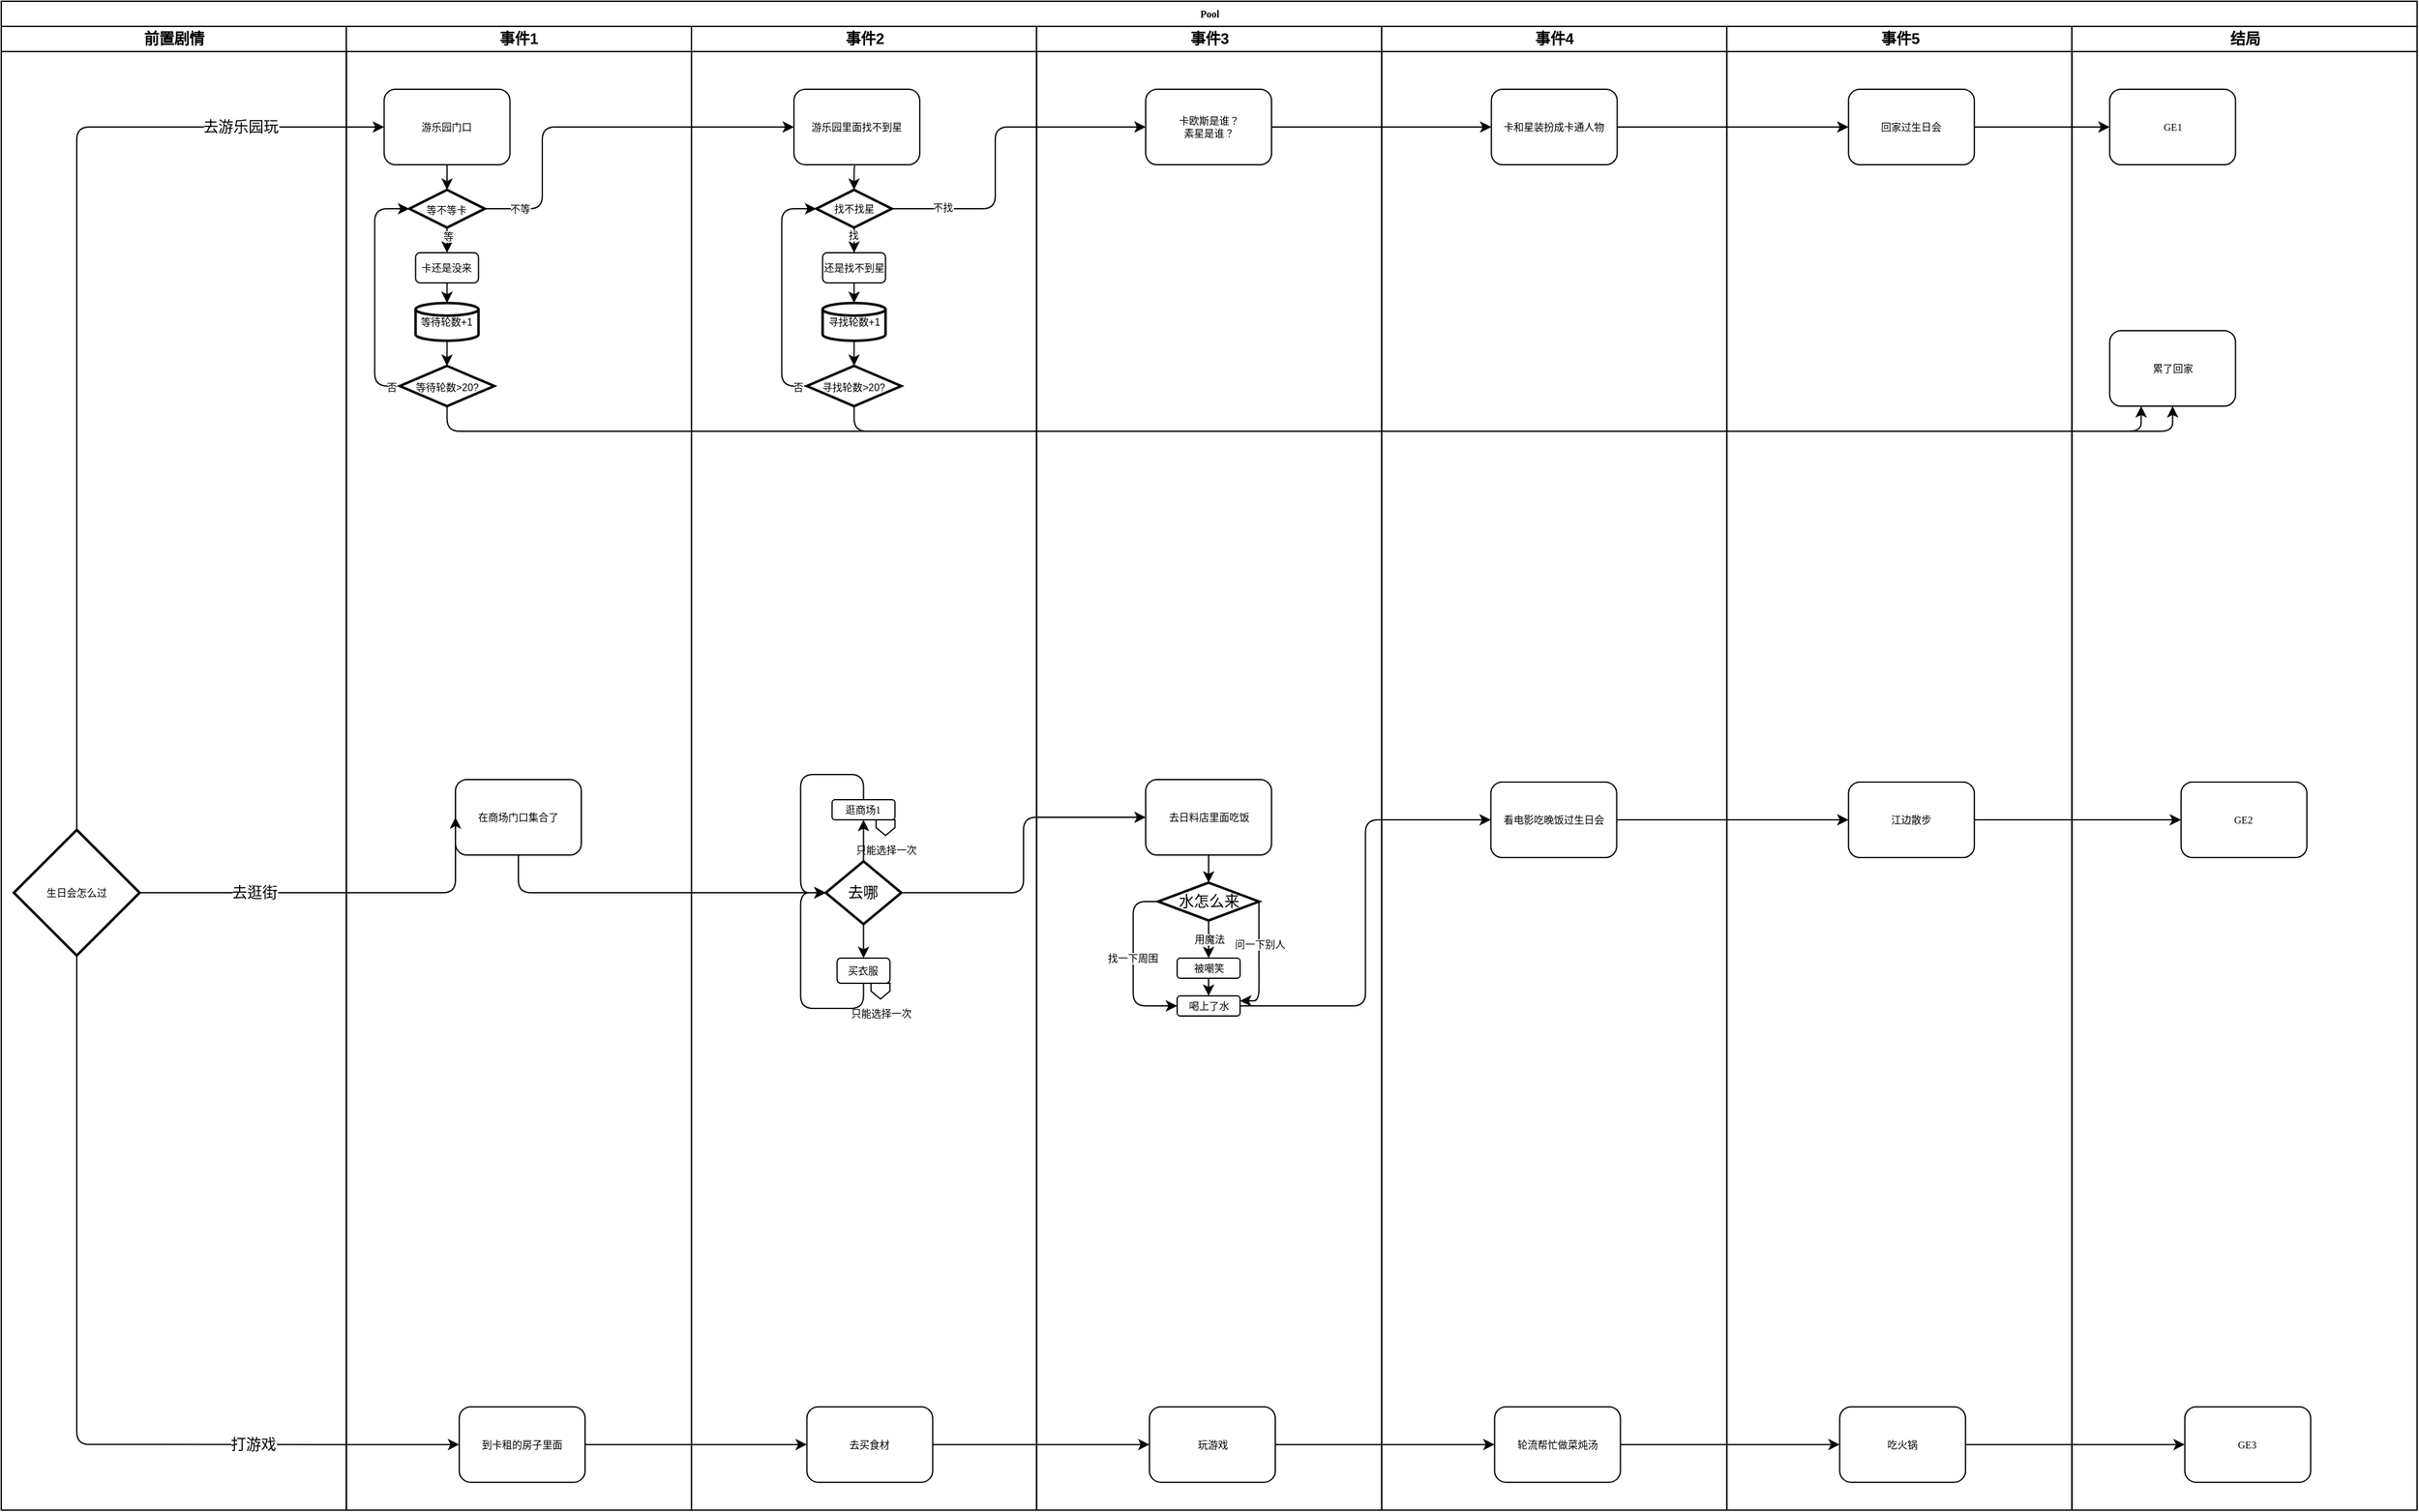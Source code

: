 <mxfile version="13.8.5" type="google"><diagram name="Page-1" id="74e2e168-ea6b-b213-b513-2b3c1d86103e"><mxGraphModel dx="677" dy="377" grid="1" gridSize="10" guides="1" tooltips="1" connect="1" arrows="1" fold="1" page="1" pageScale="1" pageWidth="1920" pageHeight="1200" math="0" shadow="0"><root><mxCell id="0"/><mxCell id="1" parent="0"/><mxCell id="77e6c97f196da883-1" value="Pool" style="swimlane;html=1;childLayout=stackLayout;startSize=20;rounded=0;shadow=0;labelBackgroundColor=none;strokeWidth=1;fontFamily=Verdana;fontSize=8;align=center;movable=1;cloneable=0;deletable=0;comic=0;backgroundOutline=0;" parent="1" vertex="1"><mxGeometry width="1920" height="1200" as="geometry"><mxRectangle x="70" y="10" width="50" height="20" as="alternateBounds"/></mxGeometry></mxCell><mxCell id="O-KQYWTBdXET9gF7mg-t-3" value="前置剧情" style="swimlane;html=1;startSize=20;movable=1;cloneable=0;deletable=0;comic=0;backgroundOutline=0;" vertex="1" parent="77e6c97f196da883-1"><mxGeometry y="20" width="274.28" height="1180" as="geometry"><mxRectangle x="80" y="30" width="30" height="730" as="alternateBounds"/></mxGeometry></mxCell><mxCell id="O-KQYWTBdXET9gF7mg-t-102" value="生日会怎么过" style="strokeWidth=2;html=1;shape=mxgraph.flowchart.decision;whiteSpace=wrap;rounded=0;sketch=0;fontSize=8;movable=1;cloneable=0;deletable=0;comic=0;backgroundOutline=0;" vertex="1" parent="O-KQYWTBdXET9gF7mg-t-3"><mxGeometry x="10" y="639" width="100" height="100" as="geometry"/></mxCell><mxCell id="77e6c97f196da883-2" value="事件1" style="swimlane;html=1;startSize=20;movable=1;cloneable=0;deletable=0;comic=0;backgroundOutline=0;" parent="77e6c97f196da883-1" vertex="1"><mxGeometry x="274.28" y="20" width="274.28" height="1180" as="geometry"><mxRectangle y="20" width="30" height="730" as="alternateBounds"/></mxGeometry></mxCell><mxCell id="O-KQYWTBdXET9gF7mg-t-28" style="edgeStyle=orthogonalEdgeStyle;curved=0;rounded=1;sketch=0;orthogonalLoop=1;jettySize=auto;html=1;entryX=0.5;entryY=0;entryDx=0;entryDy=0;entryPerimeter=0;movable=1;cloneable=0;deletable=0;comic=0;backgroundOutline=0;" edge="1" parent="77e6c97f196da883-2" source="77e6c97f196da883-8" target="O-KQYWTBdXET9gF7mg-t-27"><mxGeometry relative="1" as="geometry"/></mxCell><mxCell id="77e6c97f196da883-8" value="游乐园门口" style="rounded=1;whiteSpace=wrap;html=1;shadow=0;labelBackgroundColor=none;strokeWidth=1;fontFamily=Verdana;fontSize=8;align=center;movable=1;cloneable=0;deletable=0;comic=0;backgroundOutline=0;" parent="77e6c97f196da883-2" vertex="1"><mxGeometry x="30" y="50" width="100" height="60" as="geometry"/></mxCell><mxCell id="77e6c97f196da883-9" value="在商场门口集合了" style="rounded=1;whiteSpace=wrap;html=1;shadow=0;labelBackgroundColor=none;strokeWidth=1;fontFamily=Verdana;fontSize=8;align=center;movable=1;cloneable=0;deletable=0;comic=0;backgroundOutline=0;" parent="77e6c97f196da883-2" vertex="1"><mxGeometry x="86.72" y="599" width="100" height="60" as="geometry"/></mxCell><mxCell id="O-KQYWTBdXET9gF7mg-t-18" value="到卡租的房子里面" style="rounded=1;whiteSpace=wrap;html=1;shadow=0;labelBackgroundColor=none;strokeWidth=1;fontFamily=Verdana;fontSize=8;align=center;movable=1;cloneable=0;deletable=0;comic=0;backgroundOutline=0;" vertex="1" parent="77e6c97f196da883-2"><mxGeometry x="89.71" y="1097.83" width="100" height="60" as="geometry"/></mxCell><mxCell id="O-KQYWTBdXET9gF7mg-t-88" style="edgeStyle=orthogonalEdgeStyle;curved=0;rounded=1;sketch=0;orthogonalLoop=1;jettySize=auto;html=1;exitX=0.5;exitY=1;exitDx=0;exitDy=0;exitPerimeter=0;entryX=0.5;entryY=0;entryDx=0;entryDy=0;fontSize=8;movable=1;cloneable=0;deletable=0;comic=0;backgroundOutline=0;" edge="1" parent="77e6c97f196da883-2"><mxGeometry relative="1" as="geometry"><mxPoint x="80" y="160.0" as="sourcePoint"/><mxPoint x="80" y="180.0" as="targetPoint"/></mxGeometry></mxCell><mxCell id="O-KQYWTBdXET9gF7mg-t-89" value="等" style="edgeLabel;html=1;align=center;verticalAlign=middle;resizable=0;points=[];fontSize=8;movable=1;cloneable=0;deletable=0;comic=0;backgroundOutline=0;" vertex="1" connectable="0" parent="O-KQYWTBdXET9gF7mg-t-88"><mxGeometry x="-0.293" y="1" relative="1" as="geometry"><mxPoint x="-1" as="offset"/></mxGeometry></mxCell><mxCell id="O-KQYWTBdXET9gF7mg-t-27" value="&lt;font style=&quot;font-size: 8px&quot;&gt;等不等卡&lt;/font&gt;" style="strokeWidth=2;html=1;shape=mxgraph.flowchart.decision;whiteSpace=wrap;rounded=0;sketch=0;movable=1;cloneable=0;deletable=0;comic=0;backgroundOutline=0;" vertex="1" parent="77e6c97f196da883-2"><mxGeometry x="50" y="130" width="60" height="30" as="geometry"/></mxCell><mxCell id="O-KQYWTBdXET9gF7mg-t-65" style="edgeStyle=orthogonalEdgeStyle;curved=0;rounded=1;sketch=0;orthogonalLoop=1;jettySize=auto;html=1;exitX=0.5;exitY=1;exitDx=0;exitDy=0;entryX=0.5;entryY=0;entryDx=0;entryDy=0;entryPerimeter=0;fontSize=8;movable=1;cloneable=0;deletable=0;comic=0;backgroundOutline=0;" edge="1" parent="77e6c97f196da883-2" source="O-KQYWTBdXET9gF7mg-t-37" target="O-KQYWTBdXET9gF7mg-t-63"><mxGeometry relative="1" as="geometry"/></mxCell><mxCell id="O-KQYWTBdXET9gF7mg-t-37" value="卡还是没来" style="rounded=1;whiteSpace=wrap;html=1;shadow=0;labelBackgroundColor=none;strokeWidth=1;fontFamily=Verdana;fontSize=8;align=center;movable=1;cloneable=0;deletable=0;comic=0;backgroundOutline=0;" vertex="1" parent="77e6c97f196da883-2"><mxGeometry x="55" y="180" width="50" height="24" as="geometry"/></mxCell><mxCell id="O-KQYWTBdXET9gF7mg-t-71" style="edgeStyle=orthogonalEdgeStyle;curved=0;rounded=1;sketch=0;orthogonalLoop=1;jettySize=auto;html=1;exitX=0.5;exitY=1;exitDx=0;exitDy=0;exitPerimeter=0;entryX=0.5;entryY=0;entryDx=0;entryDy=0;entryPerimeter=0;fontSize=8;movable=1;cloneable=0;deletable=0;comic=0;backgroundOutline=0;" edge="1" parent="77e6c97f196da883-2" source="O-KQYWTBdXET9gF7mg-t-63" target="O-KQYWTBdXET9gF7mg-t-69"><mxGeometry relative="1" as="geometry"/></mxCell><mxCell id="O-KQYWTBdXET9gF7mg-t-63" value="等待轮数+1" style="strokeWidth=2;html=1;shape=mxgraph.flowchart.database;whiteSpace=wrap;rounded=0;sketch=0;fontSize=8;movable=1;cloneable=0;deletable=0;comic=0;backgroundOutline=0;" vertex="1" parent="77e6c97f196da883-2"><mxGeometry x="55" y="220" width="50" height="30" as="geometry"/></mxCell><mxCell id="O-KQYWTBdXET9gF7mg-t-72" style="edgeStyle=orthogonalEdgeStyle;curved=0;rounded=1;sketch=0;orthogonalLoop=1;jettySize=auto;html=1;exitX=0;exitY=0.5;exitDx=0;exitDy=0;exitPerimeter=0;entryX=0;entryY=0.5;entryDx=0;entryDy=0;entryPerimeter=0;fontSize=8;movable=1;cloneable=0;deletable=0;comic=0;backgroundOutline=0;" edge="1" parent="77e6c97f196da883-2" source="O-KQYWTBdXET9gF7mg-t-69" target="O-KQYWTBdXET9gF7mg-t-27"><mxGeometry relative="1" as="geometry"/></mxCell><mxCell id="O-KQYWTBdXET9gF7mg-t-73" value="否" style="edgeLabel;html=1;align=center;verticalAlign=middle;resizable=0;points=[];fontSize=8;movable=1;cloneable=0;deletable=0;comic=0;backgroundOutline=0;" vertex="1" connectable="0" parent="O-KQYWTBdXET9gF7mg-t-72"><mxGeometry x="-0.922" y="1" relative="1" as="geometry"><mxPoint as="offset"/></mxGeometry></mxCell><mxCell id="O-KQYWTBdXET9gF7mg-t-69" value="&lt;font style=&quot;font-size: 8px&quot;&gt;等待轮数&amp;gt;20?&lt;/font&gt;" style="strokeWidth=2;html=1;shape=mxgraph.flowchart.decision;whiteSpace=wrap;rounded=0;sketch=0;movable=1;cloneable=0;deletable=0;comic=0;backgroundOutline=0;" vertex="1" parent="77e6c97f196da883-2"><mxGeometry x="42.5" y="270" width="75" height="32" as="geometry"/></mxCell><mxCell id="O-KQYWTBdXET9gF7mg-t-225" style="edgeStyle=orthogonalEdgeStyle;curved=0;rounded=1;sketch=0;orthogonalLoop=1;jettySize=auto;html=1;exitX=1;exitY=0.5;exitDx=0;exitDy=0;entryX=0;entryY=0.5;entryDx=0;entryDy=0;fontSize=8;movable=1;cloneable=0;deletable=0;comic=0;backgroundOutline=0;" edge="1" parent="77e6c97f196da883-1" source="O-KQYWTBdXET9gF7mg-t-18" target="O-KQYWTBdXET9gF7mg-t-19"><mxGeometry relative="1" as="geometry"/></mxCell><mxCell id="O-KQYWTBdXET9gF7mg-t-226" style="edgeStyle=orthogonalEdgeStyle;curved=0;rounded=1;sketch=0;orthogonalLoop=1;jettySize=auto;html=1;exitX=1;exitY=0.5;exitDx=0;exitDy=0;entryX=0;entryY=0.5;entryDx=0;entryDy=0;fontSize=8;movable=1;cloneable=0;deletable=0;comic=0;backgroundOutline=0;" edge="1" parent="77e6c97f196da883-1" source="O-KQYWTBdXET9gF7mg-t-19" target="O-KQYWTBdXET9gF7mg-t-20"><mxGeometry relative="1" as="geometry"/></mxCell><mxCell id="O-KQYWTBdXET9gF7mg-t-227" style="edgeStyle=orthogonalEdgeStyle;curved=0;rounded=1;sketch=0;orthogonalLoop=1;jettySize=auto;html=1;exitX=1;exitY=0.5;exitDx=0;exitDy=0;entryX=0;entryY=0.5;entryDx=0;entryDy=0;fontSize=8;movable=1;cloneable=0;deletable=0;comic=0;backgroundOutline=0;" edge="1" parent="77e6c97f196da883-1" source="O-KQYWTBdXET9gF7mg-t-20" target="O-KQYWTBdXET9gF7mg-t-21"><mxGeometry relative="1" as="geometry"/></mxCell><mxCell id="O-KQYWTBdXET9gF7mg-t-228" style="edgeStyle=orthogonalEdgeStyle;curved=0;rounded=1;sketch=0;orthogonalLoop=1;jettySize=auto;html=1;exitX=1;exitY=0.5;exitDx=0;exitDy=0;entryX=0;entryY=0.5;entryDx=0;entryDy=0;fontSize=8;movable=1;cloneable=0;deletable=0;comic=0;backgroundOutline=0;" edge="1" parent="77e6c97f196da883-1" source="O-KQYWTBdXET9gF7mg-t-21" target="O-KQYWTBdXET9gF7mg-t-22"><mxGeometry relative="1" as="geometry"/></mxCell><mxCell id="O-KQYWTBdXET9gF7mg-t-230" style="edgeStyle=orthogonalEdgeStyle;curved=0;rounded=1;sketch=0;orthogonalLoop=1;jettySize=auto;html=1;exitX=1;exitY=0.5;exitDx=0;exitDy=0;entryX=0;entryY=0.5;entryDx=0;entryDy=0;fontSize=8;movable=1;cloneable=0;deletable=0;comic=0;backgroundOutline=0;" edge="1" parent="77e6c97f196da883-1" source="O-KQYWTBdXET9gF7mg-t-22" target="O-KQYWTBdXET9gF7mg-t-229"><mxGeometry relative="1" as="geometry"/></mxCell><mxCell id="O-KQYWTBdXET9gF7mg-t-115" style="edgeStyle=orthogonalEdgeStyle;curved=0;rounded=1;sketch=0;orthogonalLoop=1;jettySize=auto;html=1;exitX=0.5;exitY=1;exitDx=0;exitDy=0;entryX=0;entryY=0.5;entryDx=0;entryDy=0;entryPerimeter=0;fontSize=8;movable=1;cloneable=0;deletable=0;comic=0;backgroundOutline=0;" edge="1" parent="77e6c97f196da883-1" source="77e6c97f196da883-9" target="O-KQYWTBdXET9gF7mg-t-109"><mxGeometry relative="1" as="geometry"/></mxCell><mxCell id="O-KQYWTBdXET9gF7mg-t-129" style="edgeStyle=orthogonalEdgeStyle;curved=0;rounded=1;sketch=0;orthogonalLoop=1;jettySize=auto;html=1;exitX=1;exitY=0.5;exitDx=0;exitDy=0;exitPerimeter=0;entryX=0;entryY=0.5;entryDx=0;entryDy=0;fontSize=8;movable=1;cloneable=0;deletable=0;comic=0;backgroundOutline=0;" edge="1" parent="77e6c97f196da883-1" source="O-KQYWTBdXET9gF7mg-t-109" target="O-KQYWTBdXET9gF7mg-t-13"><mxGeometry relative="1" as="geometry"/></mxCell><mxCell id="O-KQYWTBdXET9gF7mg-t-217" style="edgeStyle=orthogonalEdgeStyle;curved=0;rounded=1;sketch=0;orthogonalLoop=1;jettySize=auto;html=1;exitX=1;exitY=0.5;exitDx=0;exitDy=0;entryX=0;entryY=0.5;entryDx=0;entryDy=0;fontSize=8;movable=1;cloneable=0;deletable=0;comic=0;backgroundOutline=0;" edge="1" parent="77e6c97f196da883-1" source="O-KQYWTBdXET9gF7mg-t-215" target="O-KQYWTBdXET9gF7mg-t-15"><mxGeometry relative="1" as="geometry"/></mxCell><mxCell id="O-KQYWTBdXET9gF7mg-t-222" style="edgeStyle=orthogonalEdgeStyle;curved=0;rounded=1;sketch=0;orthogonalLoop=1;jettySize=auto;html=1;exitX=1;exitY=0.5;exitDx=0;exitDy=0;entryX=0;entryY=0.5;entryDx=0;entryDy=0;fontSize=8;movable=1;cloneable=0;deletable=0;comic=0;backgroundOutline=0;" edge="1" parent="77e6c97f196da883-1" source="O-KQYWTBdXET9gF7mg-t-15" target="O-KQYWTBdXET9gF7mg-t-16"><mxGeometry relative="1" as="geometry"/></mxCell><mxCell id="O-KQYWTBdXET9gF7mg-t-224" style="edgeStyle=orthogonalEdgeStyle;curved=0;rounded=1;sketch=0;orthogonalLoop=1;jettySize=auto;html=1;exitX=1;exitY=0.5;exitDx=0;exitDy=0;entryX=0;entryY=0.5;entryDx=0;entryDy=0;fontSize=8;movable=1;cloneable=0;deletable=0;comic=0;backgroundOutline=0;" edge="1" parent="77e6c97f196da883-1" source="O-KQYWTBdXET9gF7mg-t-16" target="O-KQYWTBdXET9gF7mg-t-223"><mxGeometry relative="1" as="geometry"/></mxCell><mxCell id="77e6c97f196da883-3" value="事件2" style="swimlane;html=1;startSize=20;movable=1;cloneable=0;deletable=0;comic=0;backgroundOutline=0;" parent="77e6c97f196da883-1" vertex="1"><mxGeometry x="548.56" y="20" width="274.28" height="1180" as="geometry"/></mxCell><mxCell id="77e6c97f196da883-11" value="游乐园里面找不到星" style="rounded=1;whiteSpace=wrap;html=1;shadow=0;labelBackgroundColor=none;strokeWidth=1;fontFamily=Verdana;fontSize=8;align=center;movable=1;cloneable=0;deletable=0;comic=0;backgroundOutline=0;" parent="77e6c97f196da883-3" vertex="1"><mxGeometry x="81.44" y="50" width="100" height="60" as="geometry"/></mxCell><mxCell id="O-KQYWTBdXET9gF7mg-t-19" value="去买食材" style="rounded=1;whiteSpace=wrap;html=1;shadow=0;labelBackgroundColor=none;strokeWidth=1;fontFamily=Verdana;fontSize=8;align=center;movable=1;cloneable=0;deletable=0;comic=0;backgroundOutline=0;" vertex="1" parent="77e6c97f196da883-3"><mxGeometry x="91.71" y="1097.83" width="100" height="60" as="geometry"/></mxCell><mxCell id="O-KQYWTBdXET9gF7mg-t-141" style="edgeStyle=orthogonalEdgeStyle;curved=0;rounded=1;sketch=0;orthogonalLoop=1;jettySize=auto;html=1;exitX=0.5;exitY=0;exitDx=0;exitDy=0;exitPerimeter=0;entryX=0.5;entryY=1;entryDx=0;entryDy=0;fontSize=8;movable=1;cloneable=0;deletable=0;comic=0;backgroundOutline=0;" edge="1" parent="77e6c97f196da883-3" source="O-KQYWTBdXET9gF7mg-t-109" target="O-KQYWTBdXET9gF7mg-t-14"><mxGeometry relative="1" as="geometry"/></mxCell><mxCell id="O-KQYWTBdXET9gF7mg-t-142" style="edgeStyle=orthogonalEdgeStyle;curved=0;rounded=1;sketch=0;orthogonalLoop=1;jettySize=auto;html=1;exitX=0.5;exitY=1;exitDx=0;exitDy=0;exitPerimeter=0;entryX=0.5;entryY=0;entryDx=0;entryDy=0;fontSize=8;movable=1;cloneable=0;deletable=0;comic=0;backgroundOutline=0;" edge="1" parent="77e6c97f196da883-3" source="O-KQYWTBdXET9gF7mg-t-109" target="O-KQYWTBdXET9gF7mg-t-124"><mxGeometry relative="1" as="geometry"/></mxCell><mxCell id="O-KQYWTBdXET9gF7mg-t-109" value="去哪" style="strokeWidth=2;html=1;shape=mxgraph.flowchart.decision;whiteSpace=wrap;rounded=0;sketch=0;movable=1;cloneable=0;deletable=0;comic=0;backgroundOutline=0;" vertex="1" parent="77e6c97f196da883-3"><mxGeometry x="106.72" y="664" width="60" height="50" as="geometry"/></mxCell><mxCell id="O-KQYWTBdXET9gF7mg-t-143" style="edgeStyle=orthogonalEdgeStyle;curved=0;rounded=1;sketch=0;orthogonalLoop=1;jettySize=auto;html=1;exitX=0.5;exitY=0;exitDx=0;exitDy=0;entryX=0;entryY=0.5;entryDx=0;entryDy=0;entryPerimeter=0;fontSize=8;movable=1;cloneable=0;deletable=0;comic=0;backgroundOutline=0;" edge="1" parent="77e6c97f196da883-3" source="O-KQYWTBdXET9gF7mg-t-14" target="O-KQYWTBdXET9gF7mg-t-109"><mxGeometry relative="1" as="geometry"><Array as="points"><mxPoint x="136.72" y="595"/><mxPoint x="86.72" y="595"/><mxPoint x="86.72" y="689"/></Array></mxGeometry></mxCell><mxCell id="O-KQYWTBdXET9gF7mg-t-14" value="&lt;div&gt;逛商场1&lt;/div&gt;" style="rounded=1;whiteSpace=wrap;html=1;shadow=0;labelBackgroundColor=none;strokeWidth=1;fontFamily=Verdana;fontSize=8;align=center;movable=1;cloneable=0;deletable=0;comic=0;backgroundOutline=0;" vertex="1" parent="77e6c97f196da883-3"><mxGeometry x="111.72" y="615" width="50" height="16" as="geometry"/></mxCell><mxCell id="O-KQYWTBdXET9gF7mg-t-124" value="买衣服" style="rounded=1;whiteSpace=wrap;html=1;shadow=0;labelBackgroundColor=none;strokeWidth=1;fontFamily=Verdana;fontSize=8;align=center;movable=1;cloneable=0;deletable=0;comic=0;backgroundOutline=0;" vertex="1" parent="77e6c97f196da883-3"><mxGeometry x="115.72" y="741" width="42" height="20" as="geometry"/></mxCell><mxCell id="O-KQYWTBdXET9gF7mg-t-137" style="edgeStyle=orthogonalEdgeStyle;curved=0;rounded=1;sketch=0;orthogonalLoop=1;jettySize=auto;html=1;exitX=0.5;exitY=1;exitDx=0;exitDy=0;entryX=0;entryY=0.5;entryDx=0;entryDy=0;entryPerimeter=0;fontSize=8;movable=1;cloneable=0;deletable=0;comic=0;backgroundOutline=0;" edge="1" parent="77e6c97f196da883-3" source="O-KQYWTBdXET9gF7mg-t-124" target="O-KQYWTBdXET9gF7mg-t-109"><mxGeometry relative="1" as="geometry"/></mxCell><mxCell id="O-KQYWTBdXET9gF7mg-t-145" value="只能选择一次" style="verticalLabelPosition=bottom;verticalAlign=top;html=1;shape=offPageConnector;rounded=0;size=0.5;sketch=0;fontSize=8;rotation=0;movable=1;cloneable=0;deletable=0;comic=0;backgroundOutline=0;" vertex="1" parent="77e6c97f196da883-3"><mxGeometry x="146.72" y="631" width="15" height="12.5" as="geometry"/></mxCell><mxCell id="O-KQYWTBdXET9gF7mg-t-146" value="只能选择一次" style="verticalLabelPosition=bottom;verticalAlign=top;html=1;shape=offPageConnector;rounded=0;size=0.5;sketch=0;fontSize=8;rotation=0;movable=1;cloneable=0;deletable=0;comic=0;backgroundOutline=0;" vertex="1" parent="77e6c97f196da883-3"><mxGeometry x="142.72" y="761" width="15" height="12.5" as="geometry"/></mxCell><mxCell id="O-KQYWTBdXET9gF7mg-t-77" value="找不找星" style="strokeWidth=2;html=1;shape=mxgraph.flowchart.decision;whiteSpace=wrap;rounded=0;sketch=0;fontSize=8;movable=1;cloneable=0;deletable=0;comic=0;backgroundOutline=0;" vertex="1" parent="77e6c97f196da883-3"><mxGeometry x="99.21" y="130" width="60" height="30" as="geometry"/></mxCell><mxCell id="O-KQYWTBdXET9gF7mg-t-79" value="还是找不到星" style="rounded=1;whiteSpace=wrap;html=1;shadow=0;labelBackgroundColor=none;strokeWidth=1;fontFamily=Verdana;fontSize=8;align=center;movable=1;cloneable=0;deletable=0;comic=0;backgroundOutline=0;" vertex="1" parent="77e6c97f196da883-3"><mxGeometry x="104.21" y="180" width="50" height="24" as="geometry"/></mxCell><mxCell id="O-KQYWTBdXET9gF7mg-t-81" value="寻找轮数+1" style="strokeWidth=2;html=1;shape=mxgraph.flowchart.database;whiteSpace=wrap;rounded=0;sketch=0;fontSize=8;movable=1;cloneable=0;deletable=0;comic=0;backgroundOutline=0;" vertex="1" parent="77e6c97f196da883-3"><mxGeometry x="104.21" y="220" width="50" height="30" as="geometry"/></mxCell><mxCell id="O-KQYWTBdXET9gF7mg-t-84" value="&lt;font style=&quot;font-size: 8px&quot;&gt;寻找轮数&amp;gt;20?&lt;/font&gt;" style="strokeWidth=2;html=1;shape=mxgraph.flowchart.decision;whiteSpace=wrap;rounded=0;sketch=0;movable=1;cloneable=0;deletable=0;comic=0;backgroundOutline=0;" vertex="1" parent="77e6c97f196da883-3"><mxGeometry x="91.71" y="270" width="75" height="32" as="geometry"/></mxCell><mxCell id="O-KQYWTBdXET9gF7mg-t-87" style="edgeStyle=orthogonalEdgeStyle;curved=0;rounded=1;sketch=0;orthogonalLoop=1;jettySize=auto;html=1;exitX=0.5;exitY=1;exitDx=0;exitDy=0;entryX=0.5;entryY=0;entryDx=0;entryDy=0;entryPerimeter=0;fontSize=8;movable=1;cloneable=0;deletable=0;comic=0;backgroundOutline=0;" edge="1" parent="77e6c97f196da883-3" source="77e6c97f196da883-11" target="O-KQYWTBdXET9gF7mg-t-77"><mxGeometry relative="1" as="geometry"/></mxCell><mxCell id="O-KQYWTBdXET9gF7mg-t-78" style="edgeStyle=orthogonalEdgeStyle;curved=0;rounded=1;sketch=0;orthogonalLoop=1;jettySize=auto;html=1;exitX=0.5;exitY=1;exitDx=0;exitDy=0;entryX=0.5;entryY=0;entryDx=0;entryDy=0;entryPerimeter=0;fontSize=8;movable=1;cloneable=0;deletable=0;comic=0;backgroundOutline=0;" edge="1" source="O-KQYWTBdXET9gF7mg-t-79" target="O-KQYWTBdXET9gF7mg-t-81" parent="77e6c97f196da883-3"><mxGeometry relative="1" as="geometry"/></mxCell><mxCell id="O-KQYWTBdXET9gF7mg-t-80" style="edgeStyle=orthogonalEdgeStyle;curved=0;rounded=1;sketch=0;orthogonalLoop=1;jettySize=auto;html=1;exitX=0.5;exitY=1;exitDx=0;exitDy=0;exitPerimeter=0;entryX=0.5;entryY=0;entryDx=0;entryDy=0;entryPerimeter=0;fontSize=8;movable=1;cloneable=0;deletable=0;comic=0;backgroundOutline=0;" edge="1" source="O-KQYWTBdXET9gF7mg-t-81" target="O-KQYWTBdXET9gF7mg-t-84" parent="77e6c97f196da883-3"><mxGeometry relative="1" as="geometry"/></mxCell><mxCell id="O-KQYWTBdXET9gF7mg-t-82" style="edgeStyle=orthogonalEdgeStyle;curved=0;rounded=1;sketch=0;orthogonalLoop=1;jettySize=auto;html=1;exitX=0;exitY=0.5;exitDx=0;exitDy=0;exitPerimeter=0;entryX=0;entryY=0.5;entryDx=0;entryDy=0;entryPerimeter=0;fontSize=8;movable=1;cloneable=0;deletable=0;comic=0;backgroundOutline=0;" edge="1" source="O-KQYWTBdXET9gF7mg-t-84" target="O-KQYWTBdXET9gF7mg-t-77" parent="77e6c97f196da883-3"><mxGeometry relative="1" as="geometry"/></mxCell><mxCell id="O-KQYWTBdXET9gF7mg-t-83" value="否" style="edgeLabel;html=1;align=center;verticalAlign=middle;resizable=0;points=[];fontSize=8;movable=1;cloneable=0;deletable=0;comic=0;backgroundOutline=0;" vertex="1" connectable="0" parent="O-KQYWTBdXET9gF7mg-t-82"><mxGeometry x="-0.922" y="1" relative="1" as="geometry"><mxPoint as="offset"/></mxGeometry></mxCell><mxCell id="O-KQYWTBdXET9gF7mg-t-85" style="edgeStyle=orthogonalEdgeStyle;curved=0;rounded=1;sketch=0;orthogonalLoop=1;jettySize=auto;html=1;exitX=0.5;exitY=1;exitDx=0;exitDy=0;exitPerimeter=0;entryX=0.5;entryY=0;entryDx=0;entryDy=0;fontSize=8;movable=1;cloneable=0;deletable=0;comic=0;backgroundOutline=0;" edge="1" parent="77e6c97f196da883-3" source="O-KQYWTBdXET9gF7mg-t-77" target="O-KQYWTBdXET9gF7mg-t-79"><mxGeometry relative="1" as="geometry"><mxPoint x="-148.25" y="160" as="sourcePoint"/><mxPoint x="-148.25" y="201" as="targetPoint"/><Array as="points"><mxPoint x="129" y="170"/><mxPoint x="129" y="170"/></Array></mxGeometry></mxCell><mxCell id="O-KQYWTBdXET9gF7mg-t-86" value="找" style="edgeLabel;html=1;align=center;verticalAlign=middle;resizable=0;points=[];fontSize=8;movable=1;cloneable=0;deletable=0;comic=0;backgroundOutline=0;" vertex="1" connectable="0" parent="O-KQYWTBdXET9gF7mg-t-85"><mxGeometry x="-0.301" y="3" relative="1" as="geometry"><mxPoint x="-4" y="-1" as="offset"/></mxGeometry></mxCell><mxCell id="77e6c97f196da883-4" value="事件3" style="swimlane;html=1;startSize=20;movable=1;cloneable=0;deletable=0;comic=0;backgroundOutline=0;" parent="77e6c97f196da883-1" vertex="1"><mxGeometry x="822.84" y="20" width="274.28" height="1180" as="geometry"/></mxCell><mxCell id="77e6c97f196da883-12" value="&lt;div&gt;卡欧斯是谁？&lt;/div&gt;&lt;div&gt;素星是谁？&lt;br&gt;&lt;/div&gt;" style="rounded=1;whiteSpace=wrap;html=1;shadow=0;labelBackgroundColor=none;strokeWidth=1;fontFamily=Verdana;fontSize=8;align=center;movable=1;cloneable=0;deletable=0;comic=0;backgroundOutline=0;" parent="77e6c97f196da883-4" vertex="1"><mxGeometry x="86.72" y="50" width="100" height="60" as="geometry"/></mxCell><mxCell id="O-KQYWTBdXET9gF7mg-t-20" value="玩游戏" style="rounded=1;whiteSpace=wrap;html=1;shadow=0;labelBackgroundColor=none;strokeWidth=1;fontFamily=Verdana;fontSize=8;align=center;movable=1;cloneable=0;deletable=0;comic=0;backgroundOutline=0;" vertex="1" parent="77e6c97f196da883-4"><mxGeometry x="89.71" y="1097.83" width="100" height="60" as="geometry"/></mxCell><mxCell id="O-KQYWTBdXET9gF7mg-t-149" style="edgeStyle=orthogonalEdgeStyle;curved=0;rounded=1;sketch=0;orthogonalLoop=1;jettySize=auto;html=1;exitX=0.5;exitY=1;exitDx=0;exitDy=0;entryX=0.5;entryY=0;entryDx=0;entryDy=0;entryPerimeter=0;fontSize=8;movable=1;cloneable=0;deletable=0;comic=0;backgroundOutline=0;" edge="1" parent="77e6c97f196da883-4" source="O-KQYWTBdXET9gF7mg-t-13" target="O-KQYWTBdXET9gF7mg-t-148"><mxGeometry relative="1" as="geometry"/></mxCell><mxCell id="O-KQYWTBdXET9gF7mg-t-13" value="去日料店里面吃饭" style="rounded=1;whiteSpace=wrap;html=1;shadow=0;labelBackgroundColor=none;strokeWidth=1;fontFamily=Verdana;fontSize=8;align=center;movable=1;cloneable=0;deletable=0;comic=0;backgroundOutline=0;" vertex="1" parent="77e6c97f196da883-4"><mxGeometry x="86.72" y="599" width="100" height="60" as="geometry"/></mxCell><mxCell id="O-KQYWTBdXET9gF7mg-t-218" style="edgeStyle=orthogonalEdgeStyle;curved=0;rounded=1;sketch=0;orthogonalLoop=1;jettySize=auto;html=1;exitX=0;exitY=0.5;exitDx=0;exitDy=0;exitPerimeter=0;entryX=0;entryY=0.5;entryDx=0;entryDy=0;fontSize=8;movable=1;cloneable=0;deletable=0;comic=0;backgroundOutline=0;" edge="1" parent="77e6c97f196da883-4" source="O-KQYWTBdXET9gF7mg-t-148" target="O-KQYWTBdXET9gF7mg-t-215"><mxGeometry relative="1" as="geometry"/></mxCell><mxCell id="O-KQYWTBdXET9gF7mg-t-219" value="找一下周围" style="edgeLabel;html=1;align=center;verticalAlign=middle;resizable=0;points=[];fontSize=8;movable=1;cloneable=0;deletable=0;comic=0;backgroundOutline=0;" vertex="1" connectable="0" parent="O-KQYWTBdXET9gF7mg-t-218"><mxGeometry x="-0.068" y="-1" relative="1" as="geometry"><mxPoint as="offset"/></mxGeometry></mxCell><mxCell id="O-KQYWTBdXET9gF7mg-t-220" style="edgeStyle=orthogonalEdgeStyle;curved=0;rounded=1;sketch=0;orthogonalLoop=1;jettySize=auto;html=1;exitX=1;exitY=0.5;exitDx=0;exitDy=0;exitPerimeter=0;entryX=1;entryY=0.25;entryDx=0;entryDy=0;fontSize=8;movable=1;cloneable=0;deletable=0;comic=0;backgroundOutline=0;" edge="1" parent="77e6c97f196da883-4" source="O-KQYWTBdXET9gF7mg-t-148" target="O-KQYWTBdXET9gF7mg-t-215"><mxGeometry relative="1" as="geometry"><Array as="points"><mxPoint x="176.72" y="775"/></Array></mxGeometry></mxCell><mxCell id="O-KQYWTBdXET9gF7mg-t-221" value="问一下别人" style="edgeLabel;html=1;align=center;verticalAlign=middle;resizable=0;points=[];fontSize=8;movable=1;cloneable=0;deletable=0;comic=0;backgroundOutline=0;" vertex="1" connectable="0" parent="O-KQYWTBdXET9gF7mg-t-220"><mxGeometry x="-0.277" relative="1" as="geometry"><mxPoint as="offset"/></mxGeometry></mxCell><mxCell id="O-KQYWTBdXET9gF7mg-t-148" value="水怎么来" style="strokeWidth=2;html=1;shape=mxgraph.flowchart.decision;whiteSpace=wrap;rounded=0;sketch=0;movable=1;cloneable=0;deletable=0;comic=0;backgroundOutline=0;" vertex="1" parent="77e6c97f196da883-4"><mxGeometry x="96.72" y="681" width="80" height="30" as="geometry"/></mxCell><mxCell id="O-KQYWTBdXET9gF7mg-t-216" style="edgeStyle=orthogonalEdgeStyle;curved=0;rounded=1;sketch=0;orthogonalLoop=1;jettySize=auto;html=1;exitX=0.5;exitY=1;exitDx=0;exitDy=0;entryX=0.5;entryY=0;entryDx=0;entryDy=0;fontSize=8;movable=1;cloneable=0;deletable=0;comic=0;backgroundOutline=0;" edge="1" parent="77e6c97f196da883-4" source="O-KQYWTBdXET9gF7mg-t-151" target="O-KQYWTBdXET9gF7mg-t-215"><mxGeometry relative="1" as="geometry"/></mxCell><mxCell id="O-KQYWTBdXET9gF7mg-t-151" value="被嘲笑" style="rounded=1;whiteSpace=wrap;html=1;shadow=0;labelBackgroundColor=none;strokeWidth=1;fontFamily=Verdana;fontSize=8;align=center;movable=1;cloneable=0;deletable=0;comic=0;backgroundOutline=0;" vertex="1" parent="77e6c97f196da883-4"><mxGeometry x="111.72" y="741" width="50" height="16" as="geometry"/></mxCell><mxCell id="O-KQYWTBdXET9gF7mg-t-150" value="用魔法" style="edgeStyle=orthogonalEdgeStyle;curved=0;rounded=1;sketch=0;orthogonalLoop=1;jettySize=auto;html=1;exitX=0.5;exitY=1;exitDx=0;exitDy=0;exitPerimeter=0;fontSize=8;entryX=0.5;entryY=0;entryDx=0;entryDy=0;movable=1;cloneable=0;deletable=0;comic=0;backgroundOutline=0;" edge="1" parent="77e6c97f196da883-4" source="O-KQYWTBdXET9gF7mg-t-148" target="O-KQYWTBdXET9gF7mg-t-151"><mxGeometry relative="1" as="geometry"><mxPoint x="136.72" y="751" as="targetPoint"/><Array as="points"/></mxGeometry></mxCell><mxCell id="O-KQYWTBdXET9gF7mg-t-215" value="喝上了水" style="rounded=1;whiteSpace=wrap;html=1;shadow=0;labelBackgroundColor=none;strokeWidth=1;fontFamily=Verdana;fontSize=8;align=center;movable=1;cloneable=0;deletable=0;comic=0;backgroundOutline=0;" vertex="1" parent="77e6c97f196da883-4"><mxGeometry x="111.72" y="771" width="50" height="16" as="geometry"/></mxCell><mxCell id="77e6c97f196da883-5" value="事件4" style="swimlane;html=1;startSize=20;movable=1;cloneable=0;deletable=0;comic=0;backgroundOutline=0;" parent="77e6c97f196da883-1" vertex="1"><mxGeometry x="1097.12" y="20" width="274.28" height="1180" as="geometry"/></mxCell><mxCell id="O-KQYWTBdXET9gF7mg-t-11" value="卡和星装扮成卡通人物" style="rounded=1;whiteSpace=wrap;html=1;shadow=0;labelBackgroundColor=none;strokeWidth=1;fontFamily=Verdana;fontSize=8;align=center;movable=1;cloneable=0;deletable=0;comic=0;backgroundOutline=0;" vertex="1" parent="77e6c97f196da883-5"><mxGeometry x="87.14" y="50" width="100" height="60" as="geometry"/></mxCell><mxCell id="O-KQYWTBdXET9gF7mg-t-21" value="轮流帮忙做菜炖汤" style="rounded=1;whiteSpace=wrap;html=1;shadow=0;labelBackgroundColor=none;strokeWidth=1;fontFamily=Verdana;fontSize=8;align=center;movable=1;cloneable=0;deletable=0;comic=0;backgroundOutline=0;" vertex="1" parent="77e6c97f196da883-5"><mxGeometry x="89.71" y="1097.83" width="100" height="60" as="geometry"/></mxCell><mxCell id="O-KQYWTBdXET9gF7mg-t-15" value="看电影吃晚饭过生日会" style="rounded=1;whiteSpace=wrap;html=1;shadow=0;labelBackgroundColor=none;strokeWidth=1;fontFamily=Verdana;fontSize=8;align=center;movable=1;cloneable=0;deletable=0;comic=0;backgroundOutline=0;" vertex="1" parent="77e6c97f196da883-5"><mxGeometry x="86.72" y="601" width="100" height="60" as="geometry"/></mxCell><mxCell id="77e6c97f196da883-6" value="事件5" style="swimlane;html=1;startSize=20;movable=1;cloneable=0;deletable=0;comic=0;backgroundOutline=0;" parent="77e6c97f196da883-1" vertex="1"><mxGeometry x="1371.4" y="20" width="274.28" height="1180" as="geometry"/></mxCell><mxCell id="O-KQYWTBdXET9gF7mg-t-12" value="回家过生日会" style="rounded=1;whiteSpace=wrap;html=1;shadow=0;labelBackgroundColor=none;strokeWidth=1;fontFamily=Verdana;fontSize=8;align=center;movable=1;cloneable=0;deletable=0;comic=0;backgroundOutline=0;" vertex="1" parent="77e6c97f196da883-6"><mxGeometry x="96.72" y="50" width="100" height="60" as="geometry"/></mxCell><mxCell id="O-KQYWTBdXET9gF7mg-t-22" value="吃火锅" style="rounded=1;whiteSpace=wrap;html=1;shadow=0;labelBackgroundColor=none;strokeWidth=1;fontFamily=Verdana;fontSize=8;align=center;movable=1;cloneable=0;deletable=0;comic=0;backgroundOutline=0;" vertex="1" parent="77e6c97f196da883-6"><mxGeometry x="89.71" y="1097.83" width="100" height="60" as="geometry"/></mxCell><mxCell id="O-KQYWTBdXET9gF7mg-t-16" value="江边散步" style="rounded=1;whiteSpace=wrap;html=1;shadow=0;labelBackgroundColor=none;strokeWidth=1;fontFamily=Verdana;fontSize=8;align=center;movable=1;cloneable=0;deletable=0;comic=0;backgroundOutline=0;" vertex="1" parent="77e6c97f196da883-6"><mxGeometry x="96.72" y="601" width="100" height="60" as="geometry"/></mxCell><mxCell id="77e6c97f196da883-7" value="结局" style="swimlane;html=1;startSize=20;movable=1;cloneable=0;deletable=0;comic=0;backgroundOutline=0;" parent="77e6c97f196da883-1" vertex="1"><mxGeometry x="1645.68" y="20" width="274.28" height="1180" as="geometry"/></mxCell><mxCell id="O-KQYWTBdXET9gF7mg-t-91" value="&lt;div&gt;累了回家&lt;/div&gt;" style="rounded=1;whiteSpace=wrap;html=1;shadow=0;labelBackgroundColor=none;strokeWidth=1;fontFamily=Verdana;fontSize=8;align=center;movable=1;cloneable=0;deletable=0;comic=0;backgroundOutline=0;" vertex="1" parent="77e6c97f196da883-7"><mxGeometry x="30" y="242" width="100" height="60" as="geometry"/></mxCell><mxCell id="O-KQYWTBdXET9gF7mg-t-100" value="GE1" style="rounded=1;whiteSpace=wrap;html=1;shadow=0;labelBackgroundColor=none;strokeWidth=1;fontFamily=Verdana;fontSize=8;align=center;movable=1;cloneable=0;deletable=0;comic=0;backgroundOutline=0;" vertex="1" parent="77e6c97f196da883-7"><mxGeometry x="30" y="50" width="100" height="60" as="geometry"/></mxCell><mxCell id="O-KQYWTBdXET9gF7mg-t-223" value="&lt;div&gt;GE2&lt;/div&gt;" style="rounded=1;whiteSpace=wrap;html=1;shadow=0;labelBackgroundColor=none;strokeWidth=1;fontFamily=Verdana;fontSize=8;align=center;movable=1;cloneable=0;deletable=0;comic=0;backgroundOutline=0;" vertex="1" parent="77e6c97f196da883-7"><mxGeometry x="86.72" y="601" width="100" height="60" as="geometry"/></mxCell><mxCell id="O-KQYWTBdXET9gF7mg-t-229" value="&lt;div&gt;GE3&lt;/div&gt;" style="rounded=1;whiteSpace=wrap;html=1;shadow=0;labelBackgroundColor=none;strokeWidth=1;fontFamily=Verdana;fontSize=8;align=center;movable=1;cloneable=0;deletable=0;comic=0;backgroundOutline=0;" vertex="1" parent="77e6c97f196da883-7"><mxGeometry x="89.71" y="1097.83" width="100" height="60" as="geometry"/></mxCell><mxCell id="O-KQYWTBdXET9gF7mg-t-75" style="edgeStyle=orthogonalEdgeStyle;curved=0;rounded=1;sketch=0;orthogonalLoop=1;jettySize=auto;html=1;exitX=1;exitY=0.5;exitDx=0;exitDy=0;exitPerimeter=0;entryX=0;entryY=0.5;entryDx=0;entryDy=0;fontSize=8;movable=1;cloneable=0;deletable=0;comic=0;backgroundOutline=0;" edge="1" parent="77e6c97f196da883-1" source="O-KQYWTBdXET9gF7mg-t-27" target="77e6c97f196da883-11"><mxGeometry relative="1" as="geometry"><Array as="points"><mxPoint x="430" y="165"/><mxPoint x="430" y="100"/></Array></mxGeometry></mxCell><mxCell id="O-KQYWTBdXET9gF7mg-t-76" value="不等" style="edgeLabel;html=1;align=center;verticalAlign=middle;resizable=0;points=[];fontSize=8;movable=1;cloneable=0;deletable=0;comic=0;backgroundOutline=0;" vertex="1" connectable="0" parent="O-KQYWTBdXET9gF7mg-t-75"><mxGeometry x="-0.908" relative="1" as="geometry"><mxPoint x="13.33" as="offset"/></mxGeometry></mxCell><mxCell id="O-KQYWTBdXET9gF7mg-t-94" style="edgeStyle=orthogonalEdgeStyle;curved=0;rounded=1;sketch=0;orthogonalLoop=1;jettySize=auto;html=1;exitX=0.5;exitY=1;exitDx=0;exitDy=0;exitPerimeter=0;entryX=0.5;entryY=1;entryDx=0;entryDy=0;fontSize=8;movable=1;cloneable=0;deletable=0;comic=0;backgroundOutline=0;" edge="1" parent="77e6c97f196da883-1" source="O-KQYWTBdXET9gF7mg-t-69" target="O-KQYWTBdXET9gF7mg-t-91"><mxGeometry relative="1" as="geometry"/></mxCell><mxCell id="O-KQYWTBdXET9gF7mg-t-98" style="edgeStyle=orthogonalEdgeStyle;curved=0;rounded=1;sketch=0;orthogonalLoop=1;jettySize=auto;html=1;exitX=1;exitY=0.5;exitDx=0;exitDy=0;entryX=0;entryY=0.5;entryDx=0;entryDy=0;fontSize=8;movable=1;cloneable=0;deletable=0;comic=0;backgroundOutline=0;" edge="1" parent="77e6c97f196da883-1" source="77e6c97f196da883-12" target="O-KQYWTBdXET9gF7mg-t-11"><mxGeometry relative="1" as="geometry"/></mxCell><mxCell id="O-KQYWTBdXET9gF7mg-t-99" style="edgeStyle=orthogonalEdgeStyle;curved=0;rounded=1;sketch=0;orthogonalLoop=1;jettySize=auto;html=1;exitX=1;exitY=0.5;exitDx=0;exitDy=0;entryX=0;entryY=0.5;entryDx=0;entryDy=0;fontSize=8;movable=1;cloneable=0;deletable=0;comic=0;backgroundOutline=0;" edge="1" parent="77e6c97f196da883-1" source="O-KQYWTBdXET9gF7mg-t-11" target="O-KQYWTBdXET9gF7mg-t-12"><mxGeometry relative="1" as="geometry"/></mxCell><mxCell id="O-KQYWTBdXET9gF7mg-t-101" style="edgeStyle=orthogonalEdgeStyle;curved=0;rounded=1;sketch=0;orthogonalLoop=1;jettySize=auto;html=1;exitX=1;exitY=0.5;exitDx=0;exitDy=0;entryX=0;entryY=0.5;entryDx=0;entryDy=0;fontSize=8;movable=1;cloneable=0;deletable=0;comic=0;backgroundOutline=0;" edge="1" parent="77e6c97f196da883-1" source="O-KQYWTBdXET9gF7mg-t-12" target="O-KQYWTBdXET9gF7mg-t-100"><mxGeometry relative="1" as="geometry"/></mxCell><mxCell id="O-KQYWTBdXET9gF7mg-t-103" style="edgeStyle=orthogonalEdgeStyle;curved=0;rounded=1;sketch=0;orthogonalLoop=1;jettySize=auto;html=1;exitX=0.5;exitY=0;exitDx=0;exitDy=0;exitPerimeter=0;entryX=0;entryY=0.5;entryDx=0;entryDy=0;fontSize=8;movable=1;cloneable=0;deletable=0;comic=0;backgroundOutline=0;" edge="1" parent="77e6c97f196da883-1" source="O-KQYWTBdXET9gF7mg-t-102" target="77e6c97f196da883-8"><mxGeometry relative="1" as="geometry"/></mxCell><mxCell id="O-KQYWTBdXET9gF7mg-t-106" value="去游乐园玩" style="edgeLabel;html=1;align=center;verticalAlign=middle;resizable=0;points=[];fontSize=12;movable=1;cloneable=0;deletable=0;comic=0;backgroundOutline=0;" vertex="1" connectable="0" parent="O-KQYWTBdXET9gF7mg-t-103"><mxGeometry x="0.348" y="-32" relative="1" as="geometry"><mxPoint x="98" y="-17.33" as="offset"/></mxGeometry></mxCell><mxCell id="O-KQYWTBdXET9gF7mg-t-104" style="edgeStyle=orthogonalEdgeStyle;curved=0;rounded=1;sketch=0;orthogonalLoop=1;jettySize=auto;html=1;exitX=1;exitY=0.5;exitDx=0;exitDy=0;exitPerimeter=0;entryX=0;entryY=0.5;entryDx=0;entryDy=0;fontSize=8;movable=1;cloneable=0;deletable=0;comic=0;backgroundOutline=0;" edge="1" parent="77e6c97f196da883-1" source="O-KQYWTBdXET9gF7mg-t-102" target="77e6c97f196da883-9"><mxGeometry relative="1" as="geometry"><Array as="points"><mxPoint x="361" y="709"/></Array></mxGeometry></mxCell><mxCell id="O-KQYWTBdXET9gF7mg-t-107" value="去逛街" style="edgeLabel;html=1;align=center;verticalAlign=middle;resizable=0;points=[];fontSize=12;movable=1;cloneable=0;deletable=0;comic=0;backgroundOutline=0;" vertex="1" connectable="0" parent="O-KQYWTBdXET9gF7mg-t-104"><mxGeometry x="-0.288" y="1" relative="1" as="geometry"><mxPoint x="-20" y="1.0" as="offset"/></mxGeometry></mxCell><mxCell id="O-KQYWTBdXET9gF7mg-t-105" style="edgeStyle=orthogonalEdgeStyle;curved=0;rounded=1;sketch=0;orthogonalLoop=1;jettySize=auto;html=1;exitX=0.5;exitY=1;exitDx=0;exitDy=0;exitPerimeter=0;entryX=0;entryY=0.5;entryDx=0;entryDy=0;fontSize=8;movable=1;cloneable=0;deletable=0;comic=0;backgroundOutline=0;" edge="1" parent="77e6c97f196da883-1" source="O-KQYWTBdXET9gF7mg-t-102" target="O-KQYWTBdXET9gF7mg-t-18"><mxGeometry relative="1" as="geometry"/></mxCell><mxCell id="O-KQYWTBdXET9gF7mg-t-108" value="打游戏" style="edgeLabel;html=1;align=center;verticalAlign=middle;resizable=0;points=[];fontSize=12;movable=1;cloneable=0;deletable=0;comic=0;backgroundOutline=0;" vertex="1" connectable="0" parent="O-KQYWTBdXET9gF7mg-t-105"><mxGeometry x="0.178" y="43" relative="1" as="geometry"><mxPoint x="120.5" y="43" as="offset"/></mxGeometry></mxCell><mxCell id="O-KQYWTBdXET9gF7mg-t-96" style="edgeStyle=orthogonalEdgeStyle;curved=0;rounded=1;sketch=0;orthogonalLoop=1;jettySize=auto;html=1;exitX=1;exitY=0.5;exitDx=0;exitDy=0;exitPerimeter=0;entryX=0;entryY=0.5;entryDx=0;entryDy=0;fontSize=8;movable=1;cloneable=0;deletable=0;comic=0;backgroundOutline=0;" edge="1" parent="77e6c97f196da883-1" source="O-KQYWTBdXET9gF7mg-t-77" target="77e6c97f196da883-12"><mxGeometry relative="1" as="geometry"><Array as="points"><mxPoint x="790" y="165"/><mxPoint x="790" y="100"/></Array></mxGeometry></mxCell><mxCell id="O-KQYWTBdXET9gF7mg-t-97" value="不找" style="edgeLabel;html=1;align=center;verticalAlign=middle;resizable=0;points=[];fontSize=8;movable=1;cloneable=0;deletable=0;comic=0;backgroundOutline=0;" vertex="1" connectable="0" parent="O-KQYWTBdXET9gF7mg-t-96"><mxGeometry x="-0.701" y="1" relative="1" as="geometry"><mxPoint as="offset"/></mxGeometry></mxCell><mxCell id="O-KQYWTBdXET9gF7mg-t-95" style="edgeStyle=orthogonalEdgeStyle;curved=0;rounded=1;sketch=0;orthogonalLoop=1;jettySize=auto;html=1;exitX=0.5;exitY=1;exitDx=0;exitDy=0;exitPerimeter=0;entryX=0.25;entryY=1;entryDx=0;entryDy=0;fontSize=8;movable=1;cloneable=0;deletable=0;comic=0;backgroundOutline=0;" edge="1" parent="77e6c97f196da883-1" source="O-KQYWTBdXET9gF7mg-t-84" target="O-KQYWTBdXET9gF7mg-t-91"><mxGeometry relative="1" as="geometry"/></mxCell></root></mxGraphModel></diagram></mxfile>
